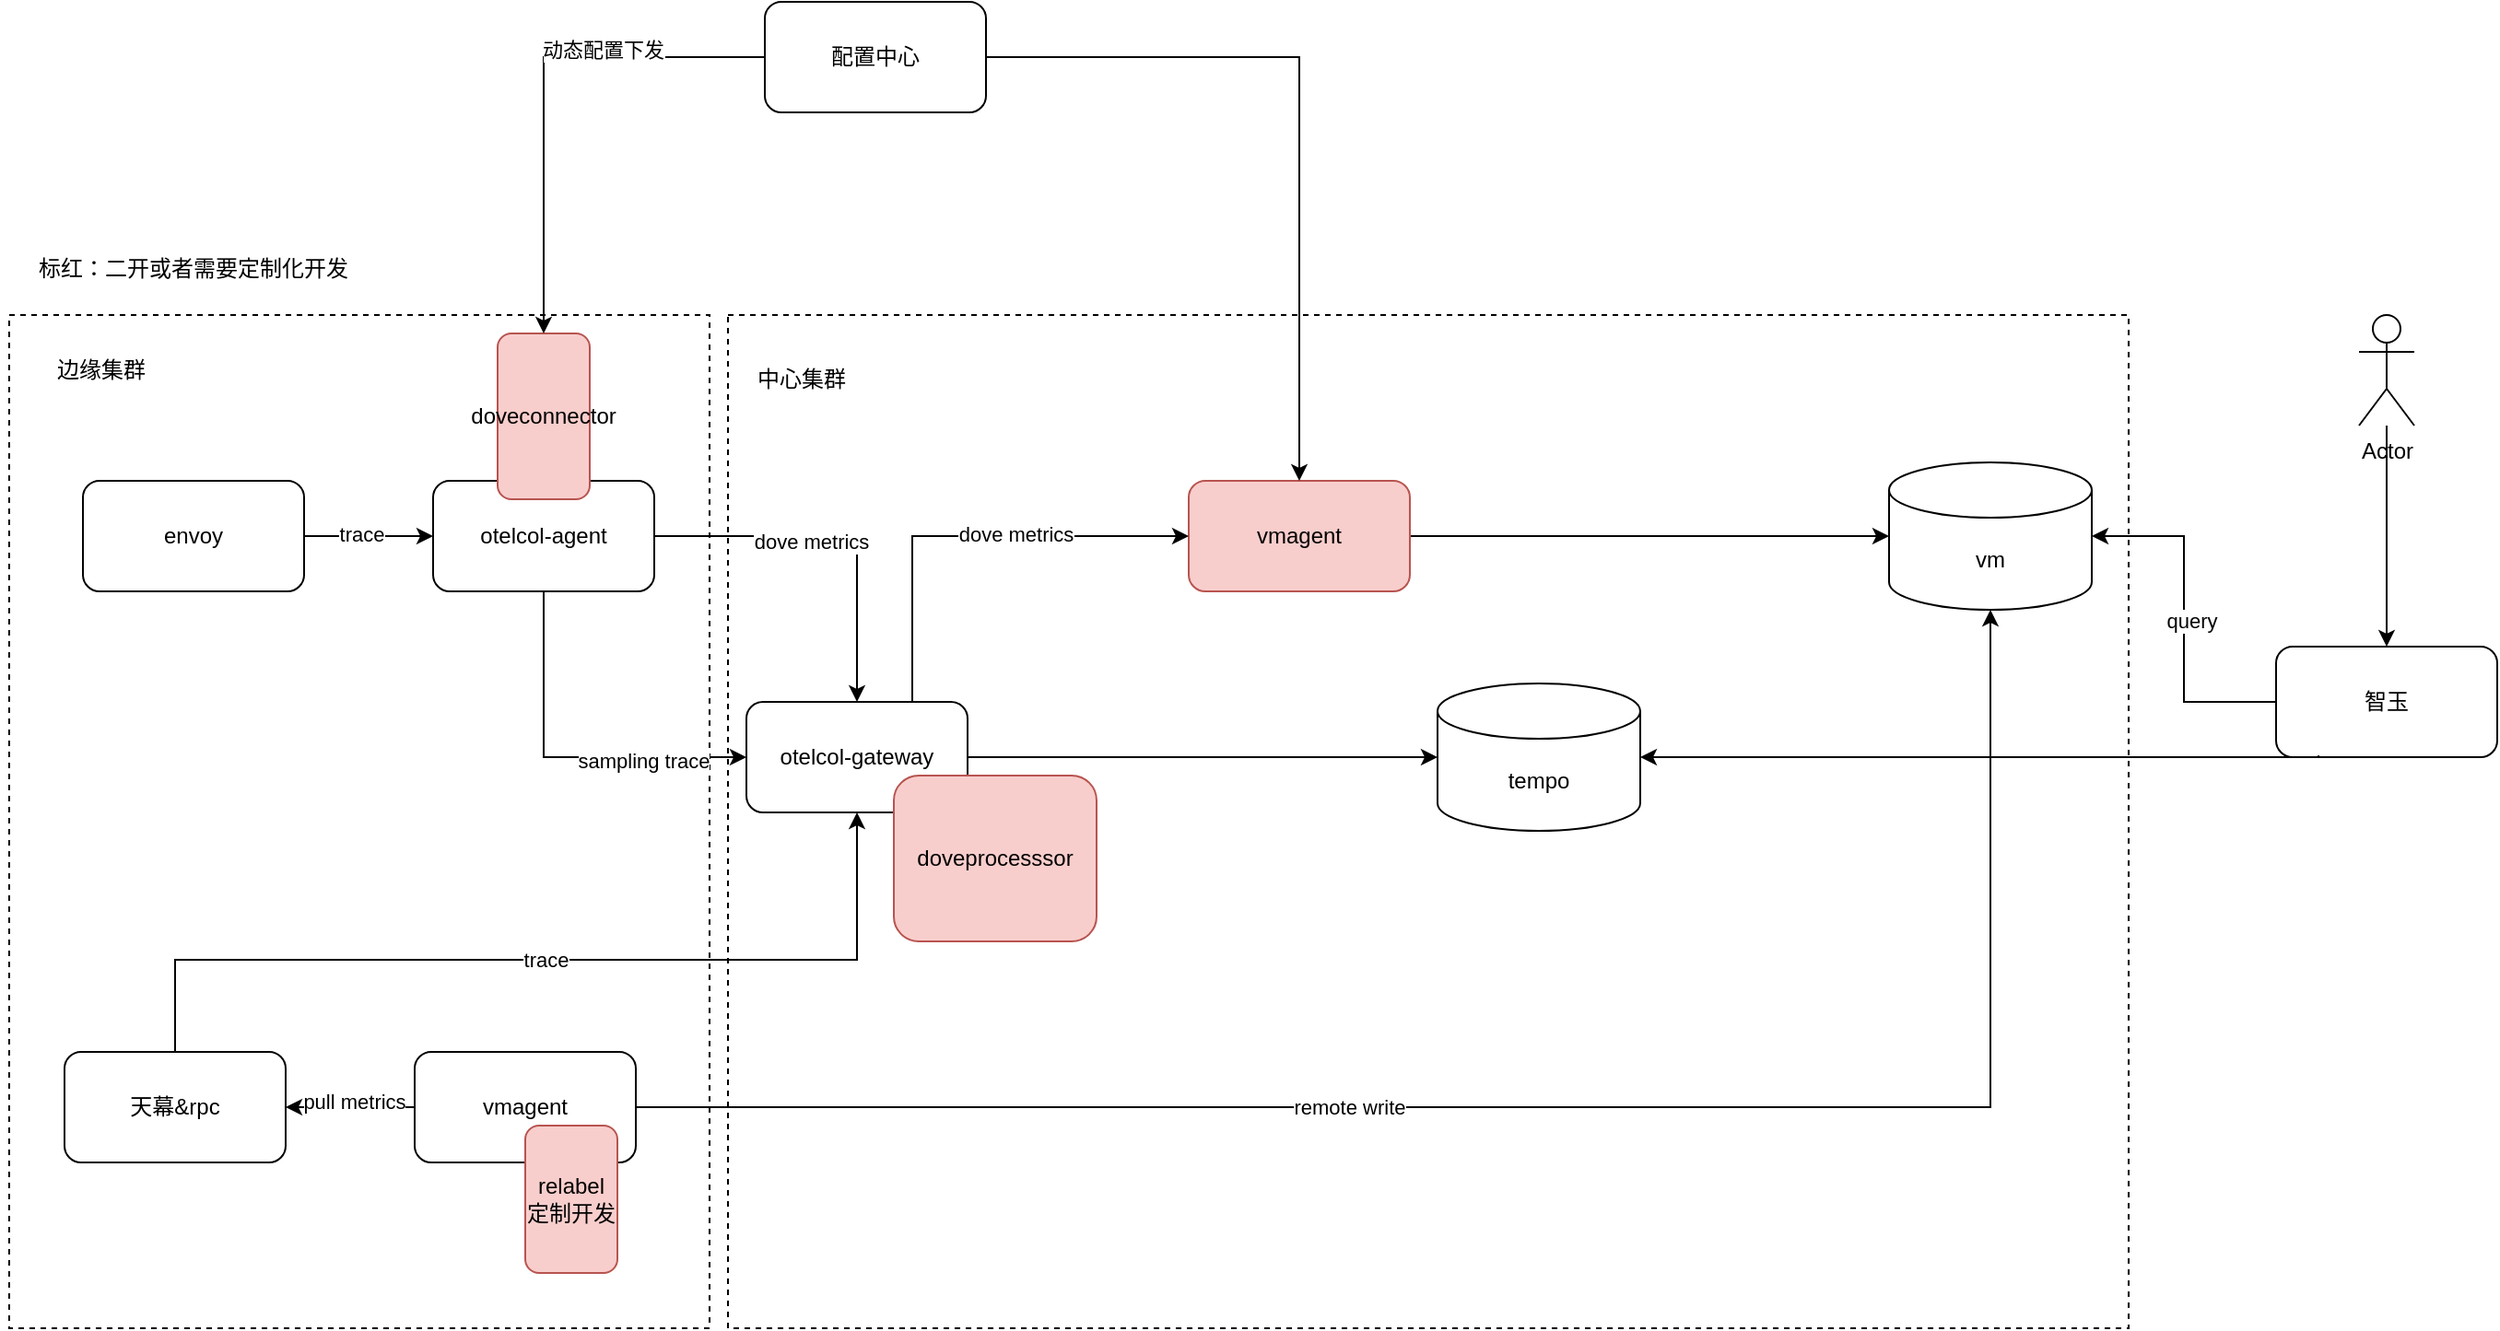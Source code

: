 <mxfile version="28.0.4">
  <diagram name="第 1 页" id="F-PVojoKSc9qVgIyFXDi">
    <mxGraphModel dx="1042" dy="1839" grid="1" gridSize="10" guides="1" tooltips="1" connect="1" arrows="1" fold="1" page="1" pageScale="1" pageWidth="827" pageHeight="1169" math="0" shadow="0">
      <root>
        <mxCell id="0" />
        <mxCell id="1" parent="0" />
        <mxCell id="RF478VplAfsEbwWnG10n-51" value="" style="rounded=0;whiteSpace=wrap;html=1;dashed=1;" parent="1" vertex="1">
          <mxGeometry x="430" y="90" width="760" height="550" as="geometry" />
        </mxCell>
        <mxCell id="RF478VplAfsEbwWnG10n-49" value="" style="rounded=0;whiteSpace=wrap;html=1;dashed=1;" parent="1" vertex="1">
          <mxGeometry x="40" y="90" width="380" height="550" as="geometry" />
        </mxCell>
        <mxCell id="RF478VplAfsEbwWnG10n-30" style="edgeStyle=orthogonalEdgeStyle;rounded=0;orthogonalLoop=1;jettySize=auto;html=1;entryX=0;entryY=0.5;entryDx=0;entryDy=0;" parent="1" source="RF478VplAfsEbwWnG10n-1" target="RF478VplAfsEbwWnG10n-11" edge="1">
          <mxGeometry relative="1" as="geometry">
            <Array as="points">
              <mxPoint x="330" y="330" />
            </Array>
          </mxGeometry>
        </mxCell>
        <mxCell id="RF478VplAfsEbwWnG10n-32" value="sampling trace" style="edgeLabel;html=1;align=center;verticalAlign=middle;resizable=0;points=[];" parent="RF478VplAfsEbwWnG10n-30" vertex="1" connectable="0">
          <mxGeometry x="0.44" y="-2" relative="1" as="geometry">
            <mxPoint as="offset" />
          </mxGeometry>
        </mxCell>
        <mxCell id="BmdBHVU4wIOGd8Pzasn--6" style="edgeStyle=orthogonalEdgeStyle;rounded=0;orthogonalLoop=1;jettySize=auto;html=1;entryX=0.5;entryY=0;entryDx=0;entryDy=0;" edge="1" parent="1" source="RF478VplAfsEbwWnG10n-1" target="RF478VplAfsEbwWnG10n-11">
          <mxGeometry relative="1" as="geometry" />
        </mxCell>
        <mxCell id="BmdBHVU4wIOGd8Pzasn--7" value="dove metrics" style="edgeLabel;html=1;align=center;verticalAlign=middle;resizable=0;points=[];" vertex="1" connectable="0" parent="BmdBHVU4wIOGd8Pzasn--6">
          <mxGeometry x="-0.15" y="-3" relative="1" as="geometry">
            <mxPoint as="offset" />
          </mxGeometry>
        </mxCell>
        <mxCell id="RF478VplAfsEbwWnG10n-1" value="otelcol-agent" style="rounded=1;whiteSpace=wrap;html=1;" parent="1" vertex="1">
          <mxGeometry x="270" y="180" width="120" height="60" as="geometry" />
        </mxCell>
        <mxCell id="RF478VplAfsEbwWnG10n-7" value="" style="edgeStyle=orthogonalEdgeStyle;rounded=0;orthogonalLoop=1;jettySize=auto;html=1;" parent="1" source="RF478VplAfsEbwWnG10n-3" target="RF478VplAfsEbwWnG10n-1" edge="1">
          <mxGeometry relative="1" as="geometry" />
        </mxCell>
        <mxCell id="RF478VplAfsEbwWnG10n-16" value="trace" style="edgeLabel;html=1;align=center;verticalAlign=middle;resizable=0;points=[];" parent="RF478VplAfsEbwWnG10n-7" vertex="1" connectable="0">
          <mxGeometry x="-0.114" y="1" relative="1" as="geometry">
            <mxPoint as="offset" />
          </mxGeometry>
        </mxCell>
        <mxCell id="RF478VplAfsEbwWnG10n-3" value="envoy" style="rounded=1;whiteSpace=wrap;html=1;" parent="1" vertex="1">
          <mxGeometry x="80" y="180" width="120" height="60" as="geometry" />
        </mxCell>
        <mxCell id="BmdBHVU4wIOGd8Pzasn--11" style="edgeStyle=orthogonalEdgeStyle;rounded=0;orthogonalLoop=1;jettySize=auto;html=1;" edge="1" parent="1" source="RF478VplAfsEbwWnG10n-5" target="RF478VplAfsEbwWnG10n-26">
          <mxGeometry relative="1" as="geometry" />
        </mxCell>
        <mxCell id="RF478VplAfsEbwWnG10n-5" value="vmagent" style="rounded=1;whiteSpace=wrap;html=1;fillColor=#f8cecc;strokeColor=#b85450;" parent="1" vertex="1">
          <mxGeometry x="680" y="180" width="120" height="60" as="geometry" />
        </mxCell>
        <mxCell id="RF478VplAfsEbwWnG10n-31" style="edgeStyle=orthogonalEdgeStyle;rounded=0;orthogonalLoop=1;jettySize=auto;html=1;" parent="1" source="RF478VplAfsEbwWnG10n-11" target="RF478VplAfsEbwWnG10n-25" edge="1">
          <mxGeometry relative="1" as="geometry" />
        </mxCell>
        <mxCell id="BmdBHVU4wIOGd8Pzasn--8" style="edgeStyle=orthogonalEdgeStyle;rounded=0;orthogonalLoop=1;jettySize=auto;html=1;entryX=0;entryY=0.5;entryDx=0;entryDy=0;" edge="1" parent="1" source="RF478VplAfsEbwWnG10n-11" target="RF478VplAfsEbwWnG10n-5">
          <mxGeometry relative="1" as="geometry">
            <Array as="points">
              <mxPoint x="530" y="210" />
            </Array>
          </mxGeometry>
        </mxCell>
        <mxCell id="BmdBHVU4wIOGd8Pzasn--9" value="dove metrics" style="edgeLabel;html=1;align=center;verticalAlign=middle;resizable=0;points=[];" vertex="1" connectable="0" parent="BmdBHVU4wIOGd8Pzasn--8">
          <mxGeometry x="0.216" y="1" relative="1" as="geometry">
            <mxPoint as="offset" />
          </mxGeometry>
        </mxCell>
        <mxCell id="RF478VplAfsEbwWnG10n-11" value="otelcol-gateway" style="rounded=1;whiteSpace=wrap;html=1;" parent="1" vertex="1">
          <mxGeometry x="440" y="300" width="120" height="60" as="geometry" />
        </mxCell>
        <mxCell id="RF478VplAfsEbwWnG10n-25" value="tempo" style="shape=cylinder3;whiteSpace=wrap;html=1;boundedLbl=1;backgroundOutline=1;size=15;" parent="1" vertex="1">
          <mxGeometry x="815" y="290" width="110" height="80" as="geometry" />
        </mxCell>
        <mxCell id="RF478VplAfsEbwWnG10n-26" value="vm" style="shape=cylinder3;whiteSpace=wrap;html=1;boundedLbl=1;backgroundOutline=1;size=15;" parent="1" vertex="1">
          <mxGeometry x="1060" y="170" width="110" height="80" as="geometry" />
        </mxCell>
        <mxCell id="RF478VplAfsEbwWnG10n-37" style="edgeStyle=orthogonalEdgeStyle;rounded=0;orthogonalLoop=1;jettySize=auto;html=1;entryX=0.5;entryY=1;entryDx=0;entryDy=0;" parent="1" source="RF478VplAfsEbwWnG10n-33" target="RF478VplAfsEbwWnG10n-11" edge="1">
          <mxGeometry relative="1" as="geometry">
            <Array as="points">
              <mxPoint x="130" y="440" />
              <mxPoint x="500" y="440" />
            </Array>
          </mxGeometry>
        </mxCell>
        <mxCell id="RF478VplAfsEbwWnG10n-38" value="trace" style="edgeLabel;html=1;align=center;verticalAlign=middle;resizable=0;points=[];" parent="RF478VplAfsEbwWnG10n-37" vertex="1" connectable="0">
          <mxGeometry x="0.004" relative="1" as="geometry">
            <mxPoint as="offset" />
          </mxGeometry>
        </mxCell>
        <mxCell id="RF478VplAfsEbwWnG10n-33" value="天幕&amp;amp;rpc" style="rounded=1;whiteSpace=wrap;html=1;" parent="1" vertex="1">
          <mxGeometry x="70" y="490" width="120" height="60" as="geometry" />
        </mxCell>
        <mxCell id="RF478VplAfsEbwWnG10n-35" value="" style="edgeStyle=orthogonalEdgeStyle;rounded=0;orthogonalLoop=1;jettySize=auto;html=1;" parent="1" source="RF478VplAfsEbwWnG10n-34" target="RF478VplAfsEbwWnG10n-33" edge="1">
          <mxGeometry relative="1" as="geometry" />
        </mxCell>
        <mxCell id="RF478VplAfsEbwWnG10n-36" value="pull metrics" style="edgeLabel;html=1;align=center;verticalAlign=middle;resizable=0;points=[];" parent="RF478VplAfsEbwWnG10n-35" vertex="1" connectable="0">
          <mxGeometry x="-0.057" y="-3" relative="1" as="geometry">
            <mxPoint as="offset" />
          </mxGeometry>
        </mxCell>
        <mxCell id="RF478VplAfsEbwWnG10n-39" style="edgeStyle=orthogonalEdgeStyle;rounded=0;orthogonalLoop=1;jettySize=auto;html=1;" parent="1" source="RF478VplAfsEbwWnG10n-34" target="RF478VplAfsEbwWnG10n-26" edge="1">
          <mxGeometry relative="1" as="geometry" />
        </mxCell>
        <mxCell id="RF478VplAfsEbwWnG10n-40" value="remote write" style="edgeLabel;html=1;align=center;verticalAlign=middle;resizable=0;points=[];" parent="RF478VplAfsEbwWnG10n-39" vertex="1" connectable="0">
          <mxGeometry x="-0.23" relative="1" as="geometry">
            <mxPoint as="offset" />
          </mxGeometry>
        </mxCell>
        <mxCell id="RF478VplAfsEbwWnG10n-34" value="vmagent" style="rounded=1;whiteSpace=wrap;html=1;" parent="1" vertex="1">
          <mxGeometry x="260" y="490" width="120" height="60" as="geometry" />
        </mxCell>
        <mxCell id="RF478VplAfsEbwWnG10n-41" value="智玉" style="rounded=1;whiteSpace=wrap;html=1;" parent="1" vertex="1">
          <mxGeometry x="1270" y="270" width="120" height="60" as="geometry" />
        </mxCell>
        <mxCell id="RF478VplAfsEbwWnG10n-42" style="edgeStyle=orthogonalEdgeStyle;rounded=0;orthogonalLoop=1;jettySize=auto;html=1;entryX=1;entryY=0.5;entryDx=0;entryDy=0;entryPerimeter=0;" parent="1" source="RF478VplAfsEbwWnG10n-41" target="RF478VplAfsEbwWnG10n-26" edge="1">
          <mxGeometry relative="1" as="geometry" />
        </mxCell>
        <mxCell id="RF478VplAfsEbwWnG10n-43" value="query" style="edgeLabel;html=1;align=center;verticalAlign=middle;resizable=0;points=[];" parent="RF478VplAfsEbwWnG10n-42" vertex="1" connectable="0">
          <mxGeometry x="-0.011" y="-4" relative="1" as="geometry">
            <mxPoint as="offset" />
          </mxGeometry>
        </mxCell>
        <mxCell id="RF478VplAfsEbwWnG10n-45" style="edgeStyle=orthogonalEdgeStyle;rounded=0;orthogonalLoop=1;jettySize=auto;html=1;entryX=1;entryY=0.5;entryDx=0;entryDy=0;entryPerimeter=0;exitX=0.192;exitY=0.983;exitDx=0;exitDy=0;exitPerimeter=0;" parent="1" source="RF478VplAfsEbwWnG10n-41" target="RF478VplAfsEbwWnG10n-25" edge="1">
          <mxGeometry relative="1" as="geometry">
            <Array as="points">
              <mxPoint x="1293" y="330" />
            </Array>
          </mxGeometry>
        </mxCell>
        <mxCell id="RF478VplAfsEbwWnG10n-47" style="edgeStyle=orthogonalEdgeStyle;rounded=0;orthogonalLoop=1;jettySize=auto;html=1;" parent="1" source="RF478VplAfsEbwWnG10n-46" target="RF478VplAfsEbwWnG10n-41" edge="1">
          <mxGeometry relative="1" as="geometry" />
        </mxCell>
        <mxCell id="RF478VplAfsEbwWnG10n-46" value="Actor" style="shape=umlActor;verticalLabelPosition=bottom;verticalAlign=top;html=1;outlineConnect=0;" parent="1" vertex="1">
          <mxGeometry x="1315" y="90" width="30" height="60" as="geometry" />
        </mxCell>
        <mxCell id="RF478VplAfsEbwWnG10n-50" value="边缘集群" style="text;html=1;align=center;verticalAlign=middle;whiteSpace=wrap;rounded=0;" parent="1" vertex="1">
          <mxGeometry x="60" y="105" width="60" height="30" as="geometry" />
        </mxCell>
        <mxCell id="RF478VplAfsEbwWnG10n-52" value="中心集群" style="text;html=1;align=center;verticalAlign=middle;whiteSpace=wrap;rounded=0;" parent="1" vertex="1">
          <mxGeometry x="440" y="110" width="60" height="30" as="geometry" />
        </mxCell>
        <mxCell id="RF478VplAfsEbwWnG10n-54" value="relabel定制开发" style="rounded=1;whiteSpace=wrap;html=1;fillColor=#f8cecc;strokeColor=#b85450;" parent="1" vertex="1">
          <mxGeometry x="320" y="530" width="50" height="80" as="geometry" />
        </mxCell>
        <mxCell id="RF478VplAfsEbwWnG10n-55" value="doveprocesssor" style="rounded=1;whiteSpace=wrap;html=1;fillColor=#f8cecc;strokeColor=#b85450;" parent="1" vertex="1">
          <mxGeometry x="520" y="340" width="110" height="90" as="geometry" />
        </mxCell>
        <mxCell id="RF478VplAfsEbwWnG10n-56" value="doveconnector" style="rounded=1;whiteSpace=wrap;html=1;fillColor=#f8cecc;strokeColor=#b85450;" parent="1" vertex="1">
          <mxGeometry x="305" y="100" width="50" height="90" as="geometry" />
        </mxCell>
        <mxCell id="RF478VplAfsEbwWnG10n-58" value="标红：二开或者需要定制化开发" style="text;html=1;align=center;verticalAlign=middle;whiteSpace=wrap;rounded=0;" parent="1" vertex="1">
          <mxGeometry x="35" y="50" width="210" height="30" as="geometry" />
        </mxCell>
        <mxCell id="BmdBHVU4wIOGd8Pzasn--2" style="edgeStyle=orthogonalEdgeStyle;rounded=0;orthogonalLoop=1;jettySize=auto;html=1;" edge="1" parent="1" source="BmdBHVU4wIOGd8Pzasn--1" target="RF478VplAfsEbwWnG10n-56">
          <mxGeometry relative="1" as="geometry" />
        </mxCell>
        <mxCell id="BmdBHVU4wIOGd8Pzasn--3" value="动态配置下发" style="edgeLabel;html=1;align=center;verticalAlign=middle;resizable=0;points=[];" vertex="1" connectable="0" parent="BmdBHVU4wIOGd8Pzasn--2">
          <mxGeometry x="-0.348" y="-4" relative="1" as="geometry">
            <mxPoint as="offset" />
          </mxGeometry>
        </mxCell>
        <mxCell id="BmdBHVU4wIOGd8Pzasn--10" style="edgeStyle=orthogonalEdgeStyle;rounded=0;orthogonalLoop=1;jettySize=auto;html=1;entryX=0.5;entryY=0;entryDx=0;entryDy=0;" edge="1" parent="1" source="BmdBHVU4wIOGd8Pzasn--1" target="RF478VplAfsEbwWnG10n-5">
          <mxGeometry relative="1" as="geometry" />
        </mxCell>
        <mxCell id="BmdBHVU4wIOGd8Pzasn--1" value="配置中心" style="rounded=1;whiteSpace=wrap;html=1;" vertex="1" parent="1">
          <mxGeometry x="450" y="-80" width="120" height="60" as="geometry" />
        </mxCell>
      </root>
    </mxGraphModel>
  </diagram>
</mxfile>
